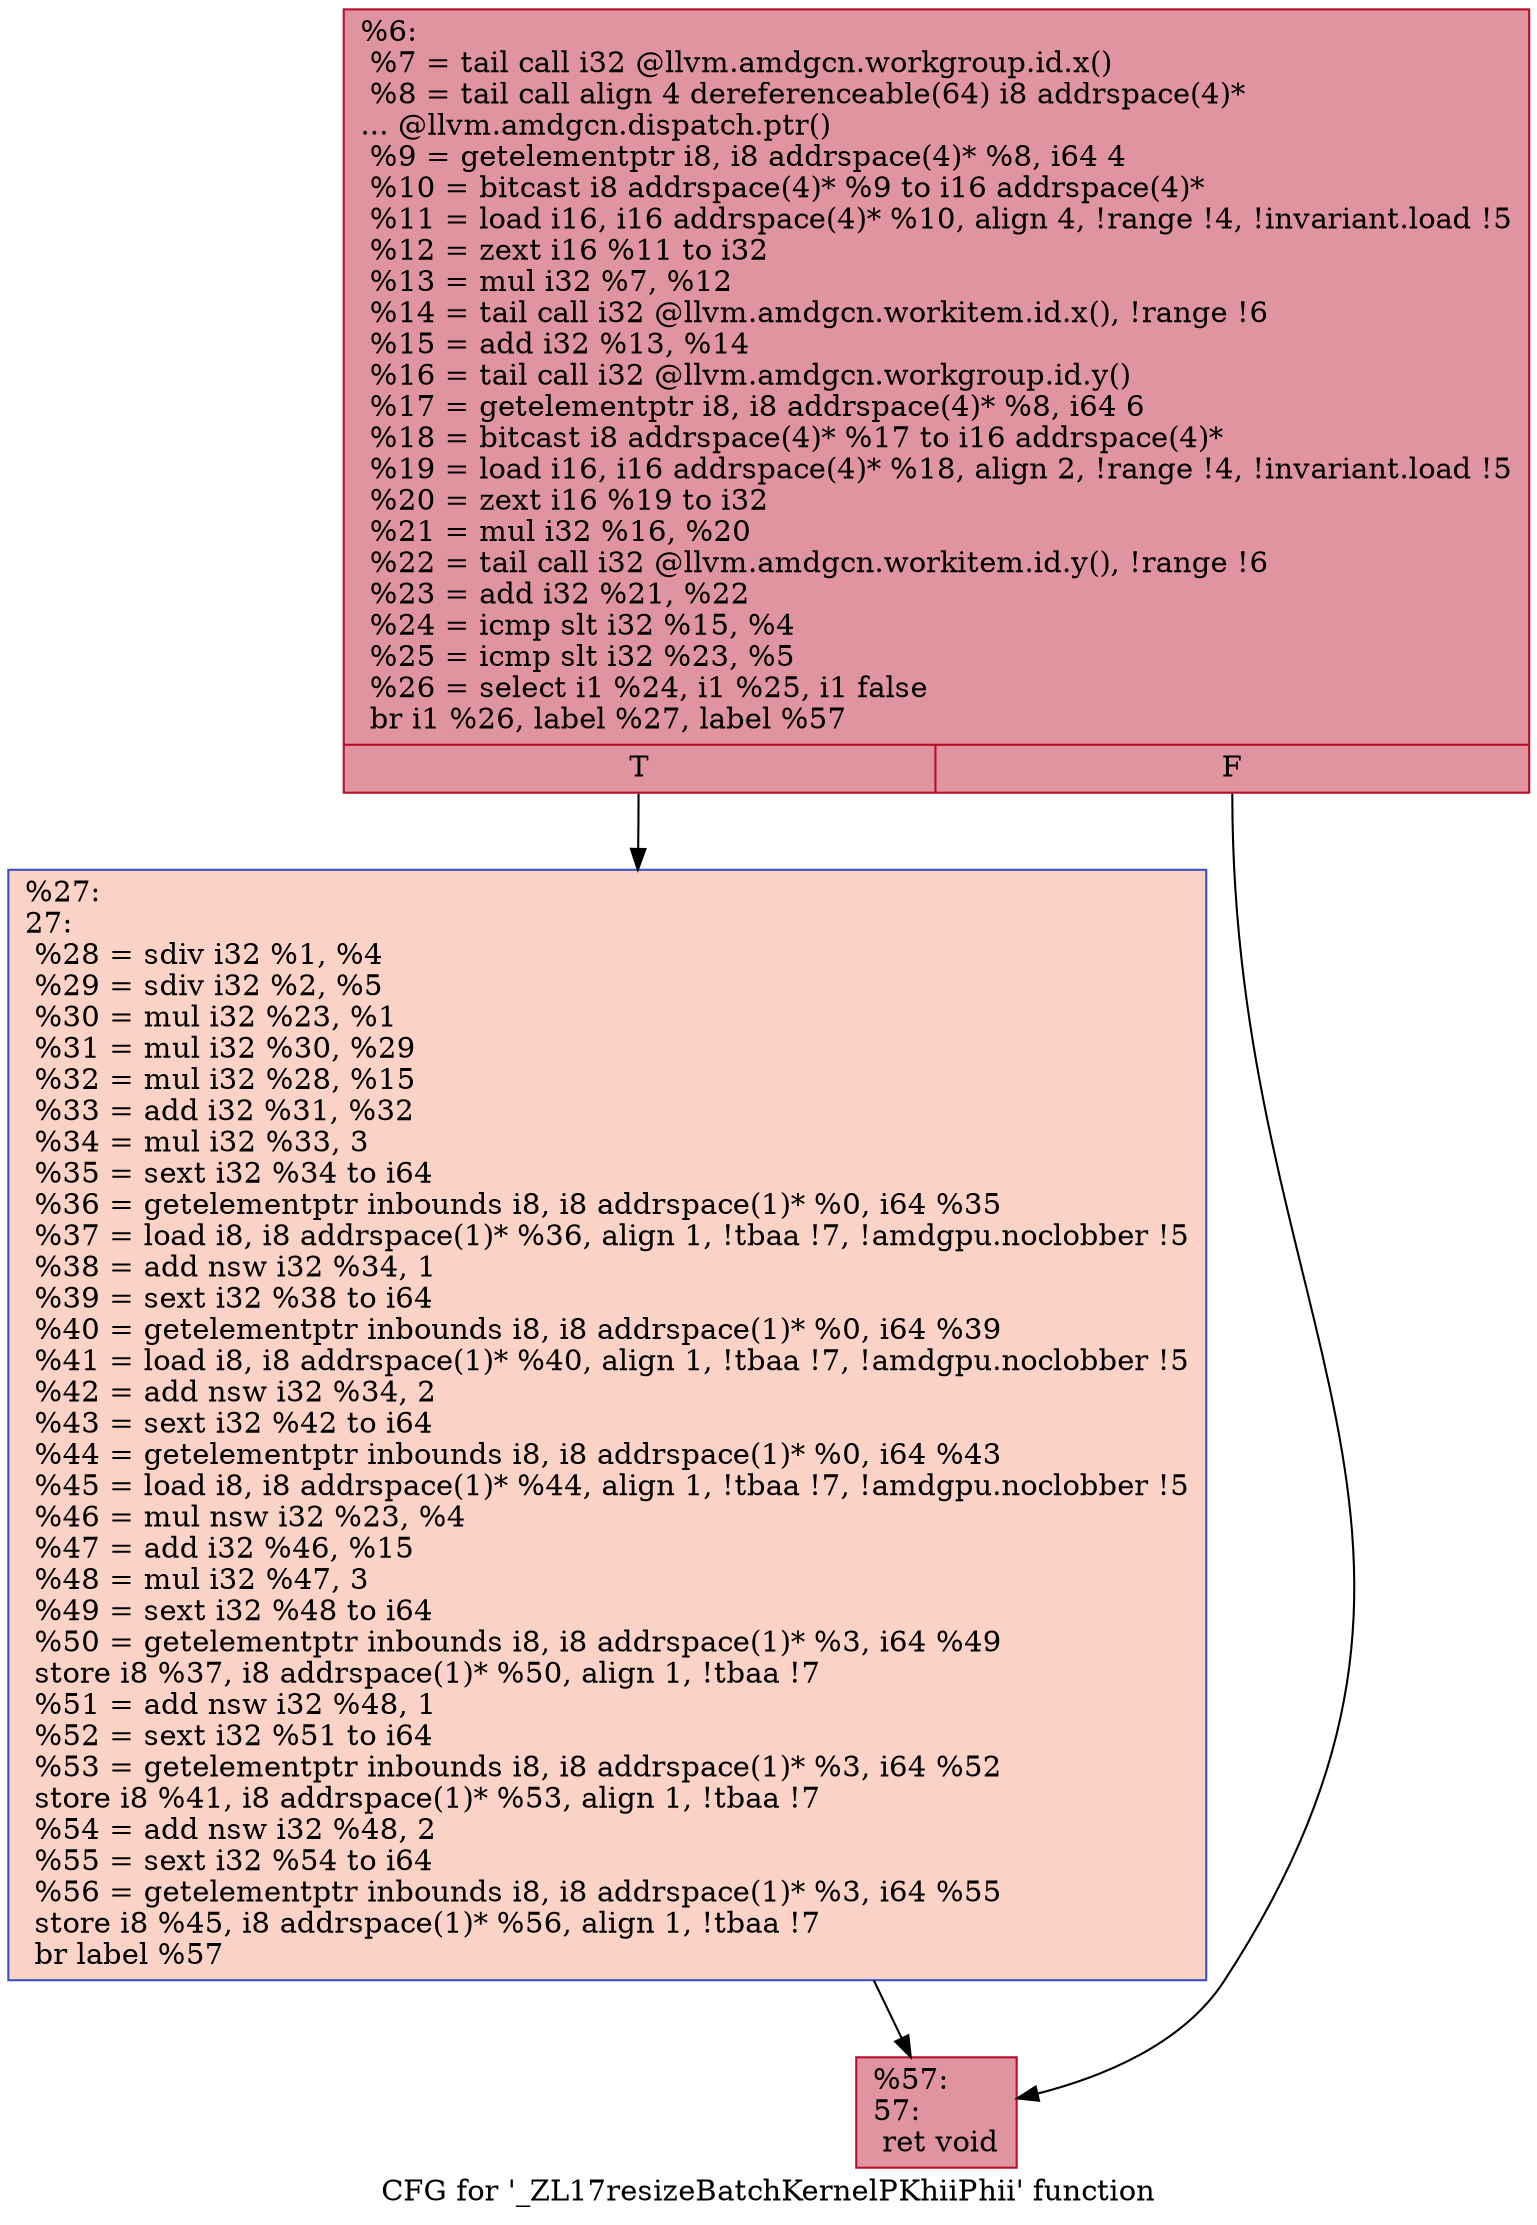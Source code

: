 digraph "CFG for '_ZL17resizeBatchKernelPKhiiPhii' function" {
	label="CFG for '_ZL17resizeBatchKernelPKhiiPhii' function";

	Node0x4921900 [shape=record,color="#b70d28ff", style=filled, fillcolor="#b70d2870",label="{%6:\l  %7 = tail call i32 @llvm.amdgcn.workgroup.id.x()\l  %8 = tail call align 4 dereferenceable(64) i8 addrspace(4)*\l... @llvm.amdgcn.dispatch.ptr()\l  %9 = getelementptr i8, i8 addrspace(4)* %8, i64 4\l  %10 = bitcast i8 addrspace(4)* %9 to i16 addrspace(4)*\l  %11 = load i16, i16 addrspace(4)* %10, align 4, !range !4, !invariant.load !5\l  %12 = zext i16 %11 to i32\l  %13 = mul i32 %7, %12\l  %14 = tail call i32 @llvm.amdgcn.workitem.id.x(), !range !6\l  %15 = add i32 %13, %14\l  %16 = tail call i32 @llvm.amdgcn.workgroup.id.y()\l  %17 = getelementptr i8, i8 addrspace(4)* %8, i64 6\l  %18 = bitcast i8 addrspace(4)* %17 to i16 addrspace(4)*\l  %19 = load i16, i16 addrspace(4)* %18, align 2, !range !4, !invariant.load !5\l  %20 = zext i16 %19 to i32\l  %21 = mul i32 %16, %20\l  %22 = tail call i32 @llvm.amdgcn.workitem.id.y(), !range !6\l  %23 = add i32 %21, %22\l  %24 = icmp slt i32 %15, %4\l  %25 = icmp slt i32 %23, %5\l  %26 = select i1 %24, i1 %25, i1 false\l  br i1 %26, label %27, label %57\l|{<s0>T|<s1>F}}"];
	Node0x4921900:s0 -> Node0x4925350;
	Node0x4921900:s1 -> Node0x49253e0;
	Node0x4925350 [shape=record,color="#3d50c3ff", style=filled, fillcolor="#f59c7d70",label="{%27:\l27:                                               \l  %28 = sdiv i32 %1, %4\l  %29 = sdiv i32 %2, %5\l  %30 = mul i32 %23, %1\l  %31 = mul i32 %30, %29\l  %32 = mul i32 %28, %15\l  %33 = add i32 %31, %32\l  %34 = mul i32 %33, 3\l  %35 = sext i32 %34 to i64\l  %36 = getelementptr inbounds i8, i8 addrspace(1)* %0, i64 %35\l  %37 = load i8, i8 addrspace(1)* %36, align 1, !tbaa !7, !amdgpu.noclobber !5\l  %38 = add nsw i32 %34, 1\l  %39 = sext i32 %38 to i64\l  %40 = getelementptr inbounds i8, i8 addrspace(1)* %0, i64 %39\l  %41 = load i8, i8 addrspace(1)* %40, align 1, !tbaa !7, !amdgpu.noclobber !5\l  %42 = add nsw i32 %34, 2\l  %43 = sext i32 %42 to i64\l  %44 = getelementptr inbounds i8, i8 addrspace(1)* %0, i64 %43\l  %45 = load i8, i8 addrspace(1)* %44, align 1, !tbaa !7, !amdgpu.noclobber !5\l  %46 = mul nsw i32 %23, %4\l  %47 = add i32 %46, %15\l  %48 = mul i32 %47, 3\l  %49 = sext i32 %48 to i64\l  %50 = getelementptr inbounds i8, i8 addrspace(1)* %3, i64 %49\l  store i8 %37, i8 addrspace(1)* %50, align 1, !tbaa !7\l  %51 = add nsw i32 %48, 1\l  %52 = sext i32 %51 to i64\l  %53 = getelementptr inbounds i8, i8 addrspace(1)* %3, i64 %52\l  store i8 %41, i8 addrspace(1)* %53, align 1, !tbaa !7\l  %54 = add nsw i32 %48, 2\l  %55 = sext i32 %54 to i64\l  %56 = getelementptr inbounds i8, i8 addrspace(1)* %3, i64 %55\l  store i8 %45, i8 addrspace(1)* %56, align 1, !tbaa !7\l  br label %57\l}"];
	Node0x4925350 -> Node0x49253e0;
	Node0x49253e0 [shape=record,color="#b70d28ff", style=filled, fillcolor="#b70d2870",label="{%57:\l57:                                               \l  ret void\l}"];
}
